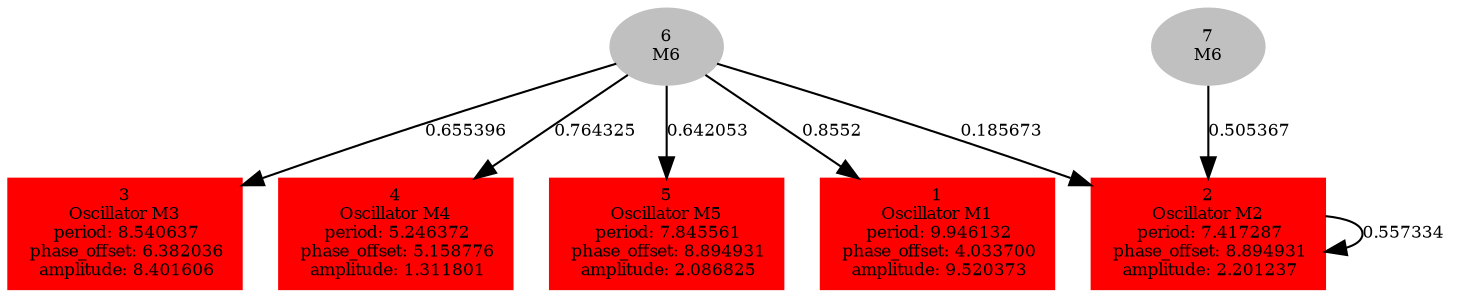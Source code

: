  digraph g{ forcelabels=true;
1 [label=<1<BR />Oscillator M1<BR /> period: 9.946132<BR /> phase_offset: 4.033700<BR /> amplitude: 9.520373>, shape=box,color=red,style=filled,fontsize=8];2 [label=<2<BR />Oscillator M2<BR /> period: 7.417287<BR /> phase_offset: 8.894931<BR /> amplitude: 2.201237>, shape=box,color=red,style=filled,fontsize=8];3 [label=<3<BR />Oscillator M3<BR /> period: 8.540637<BR /> phase_offset: 6.382036<BR /> amplitude: 8.401606>, shape=box,color=red,style=filled,fontsize=8];4 [label=<4<BR />Oscillator M4<BR /> period: 5.246372<BR /> phase_offset: 5.158776<BR /> amplitude: 1.311801>, shape=box,color=red,style=filled,fontsize=8];5 [label=<5<BR />Oscillator M5<BR /> period: 7.845561<BR /> phase_offset: 8.894931<BR /> amplitude: 2.086825>, shape=box,color=red,style=filled,fontsize=8];6[label=<6<BR/>M6>,color="grey",style=filled,fontsize=8];
7[label=<7<BR/>M6>,color="grey",style=filled,fontsize=8];
2 -> 2[label="0.557334 ",fontsize="8"];
6 -> 1[label="0.8552 ",fontsize="8"];
6 -> 2[label="0.185673 ",fontsize="8"];
6 -> 3[label="0.655396 ",fontsize="8"];
6 -> 4[label="0.764325 ",fontsize="8"];
6 -> 5[label="0.642053 ",fontsize="8"];
7 -> 2[label="0.505367 ",fontsize="8"];
 }

